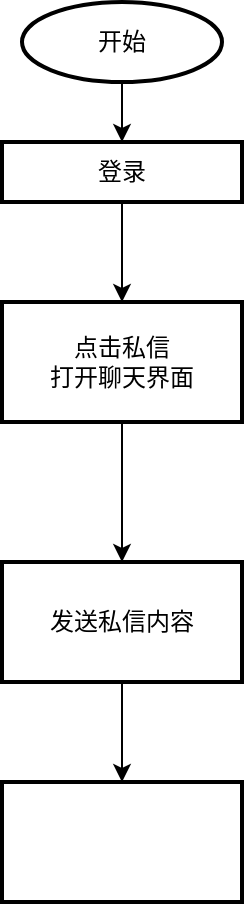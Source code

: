 <mxfile version="16.5.6" type="github">
  <diagram id="hJ7P2x1czzMFZnCrMSS7" name="Page-1">
    <mxGraphModel dx="1278" dy="547" grid="1" gridSize="10" guides="1" tooltips="1" connect="1" arrows="1" fold="1" page="1" pageScale="1" pageWidth="827" pageHeight="1169" math="0" shadow="0">
      <root>
        <mxCell id="0" />
        <mxCell id="1" parent="0" />
        <mxCell id="98W_iCq64UmuQusuCgXK-4" value="" style="edgeStyle=orthogonalEdgeStyle;rounded=0;orthogonalLoop=1;jettySize=auto;html=1;" edge="1" parent="1" source="98W_iCq64UmuQusuCgXK-2" target="98W_iCq64UmuQusuCgXK-3">
          <mxGeometry relative="1" as="geometry" />
        </mxCell>
        <mxCell id="98W_iCq64UmuQusuCgXK-2" value="开始" style="strokeWidth=2;html=1;shape=mxgraph.flowchart.start_1;whiteSpace=wrap;" vertex="1" parent="1">
          <mxGeometry x="350" y="180" width="100" height="40" as="geometry" />
        </mxCell>
        <mxCell id="98W_iCq64UmuQusuCgXK-16" value="" style="edgeStyle=orthogonalEdgeStyle;rounded=0;orthogonalLoop=1;jettySize=auto;html=1;" edge="1" parent="1" source="98W_iCq64UmuQusuCgXK-3" target="98W_iCq64UmuQusuCgXK-15">
          <mxGeometry relative="1" as="geometry" />
        </mxCell>
        <mxCell id="98W_iCq64UmuQusuCgXK-3" value="登录" style="whiteSpace=wrap;html=1;strokeWidth=2;" vertex="1" parent="1">
          <mxGeometry x="340" y="250" width="120" height="30" as="geometry" />
        </mxCell>
        <mxCell id="98W_iCq64UmuQusuCgXK-18" value="" style="edgeStyle=orthogonalEdgeStyle;rounded=0;orthogonalLoop=1;jettySize=auto;html=1;" edge="1" parent="1" source="98W_iCq64UmuQusuCgXK-15" target="98W_iCq64UmuQusuCgXK-17">
          <mxGeometry relative="1" as="geometry" />
        </mxCell>
        <mxCell id="98W_iCq64UmuQusuCgXK-15" value="点击私信&lt;br&gt;打开聊天界面" style="whiteSpace=wrap;html=1;strokeWidth=2;" vertex="1" parent="1">
          <mxGeometry x="340" y="330" width="120" height="60" as="geometry" />
        </mxCell>
        <mxCell id="98W_iCq64UmuQusuCgXK-20" value="" style="edgeStyle=orthogonalEdgeStyle;rounded=0;orthogonalLoop=1;jettySize=auto;html=1;" edge="1" parent="1" source="98W_iCq64UmuQusuCgXK-17" target="98W_iCq64UmuQusuCgXK-19">
          <mxGeometry relative="1" as="geometry" />
        </mxCell>
        <mxCell id="98W_iCq64UmuQusuCgXK-17" value="发送私信内容" style="whiteSpace=wrap;html=1;strokeWidth=2;" vertex="1" parent="1">
          <mxGeometry x="340" y="460" width="120" height="60" as="geometry" />
        </mxCell>
        <mxCell id="98W_iCq64UmuQusuCgXK-19" value="" style="whiteSpace=wrap;html=1;strokeWidth=2;" vertex="1" parent="1">
          <mxGeometry x="340" y="570" width="120" height="60" as="geometry" />
        </mxCell>
      </root>
    </mxGraphModel>
  </diagram>
</mxfile>
